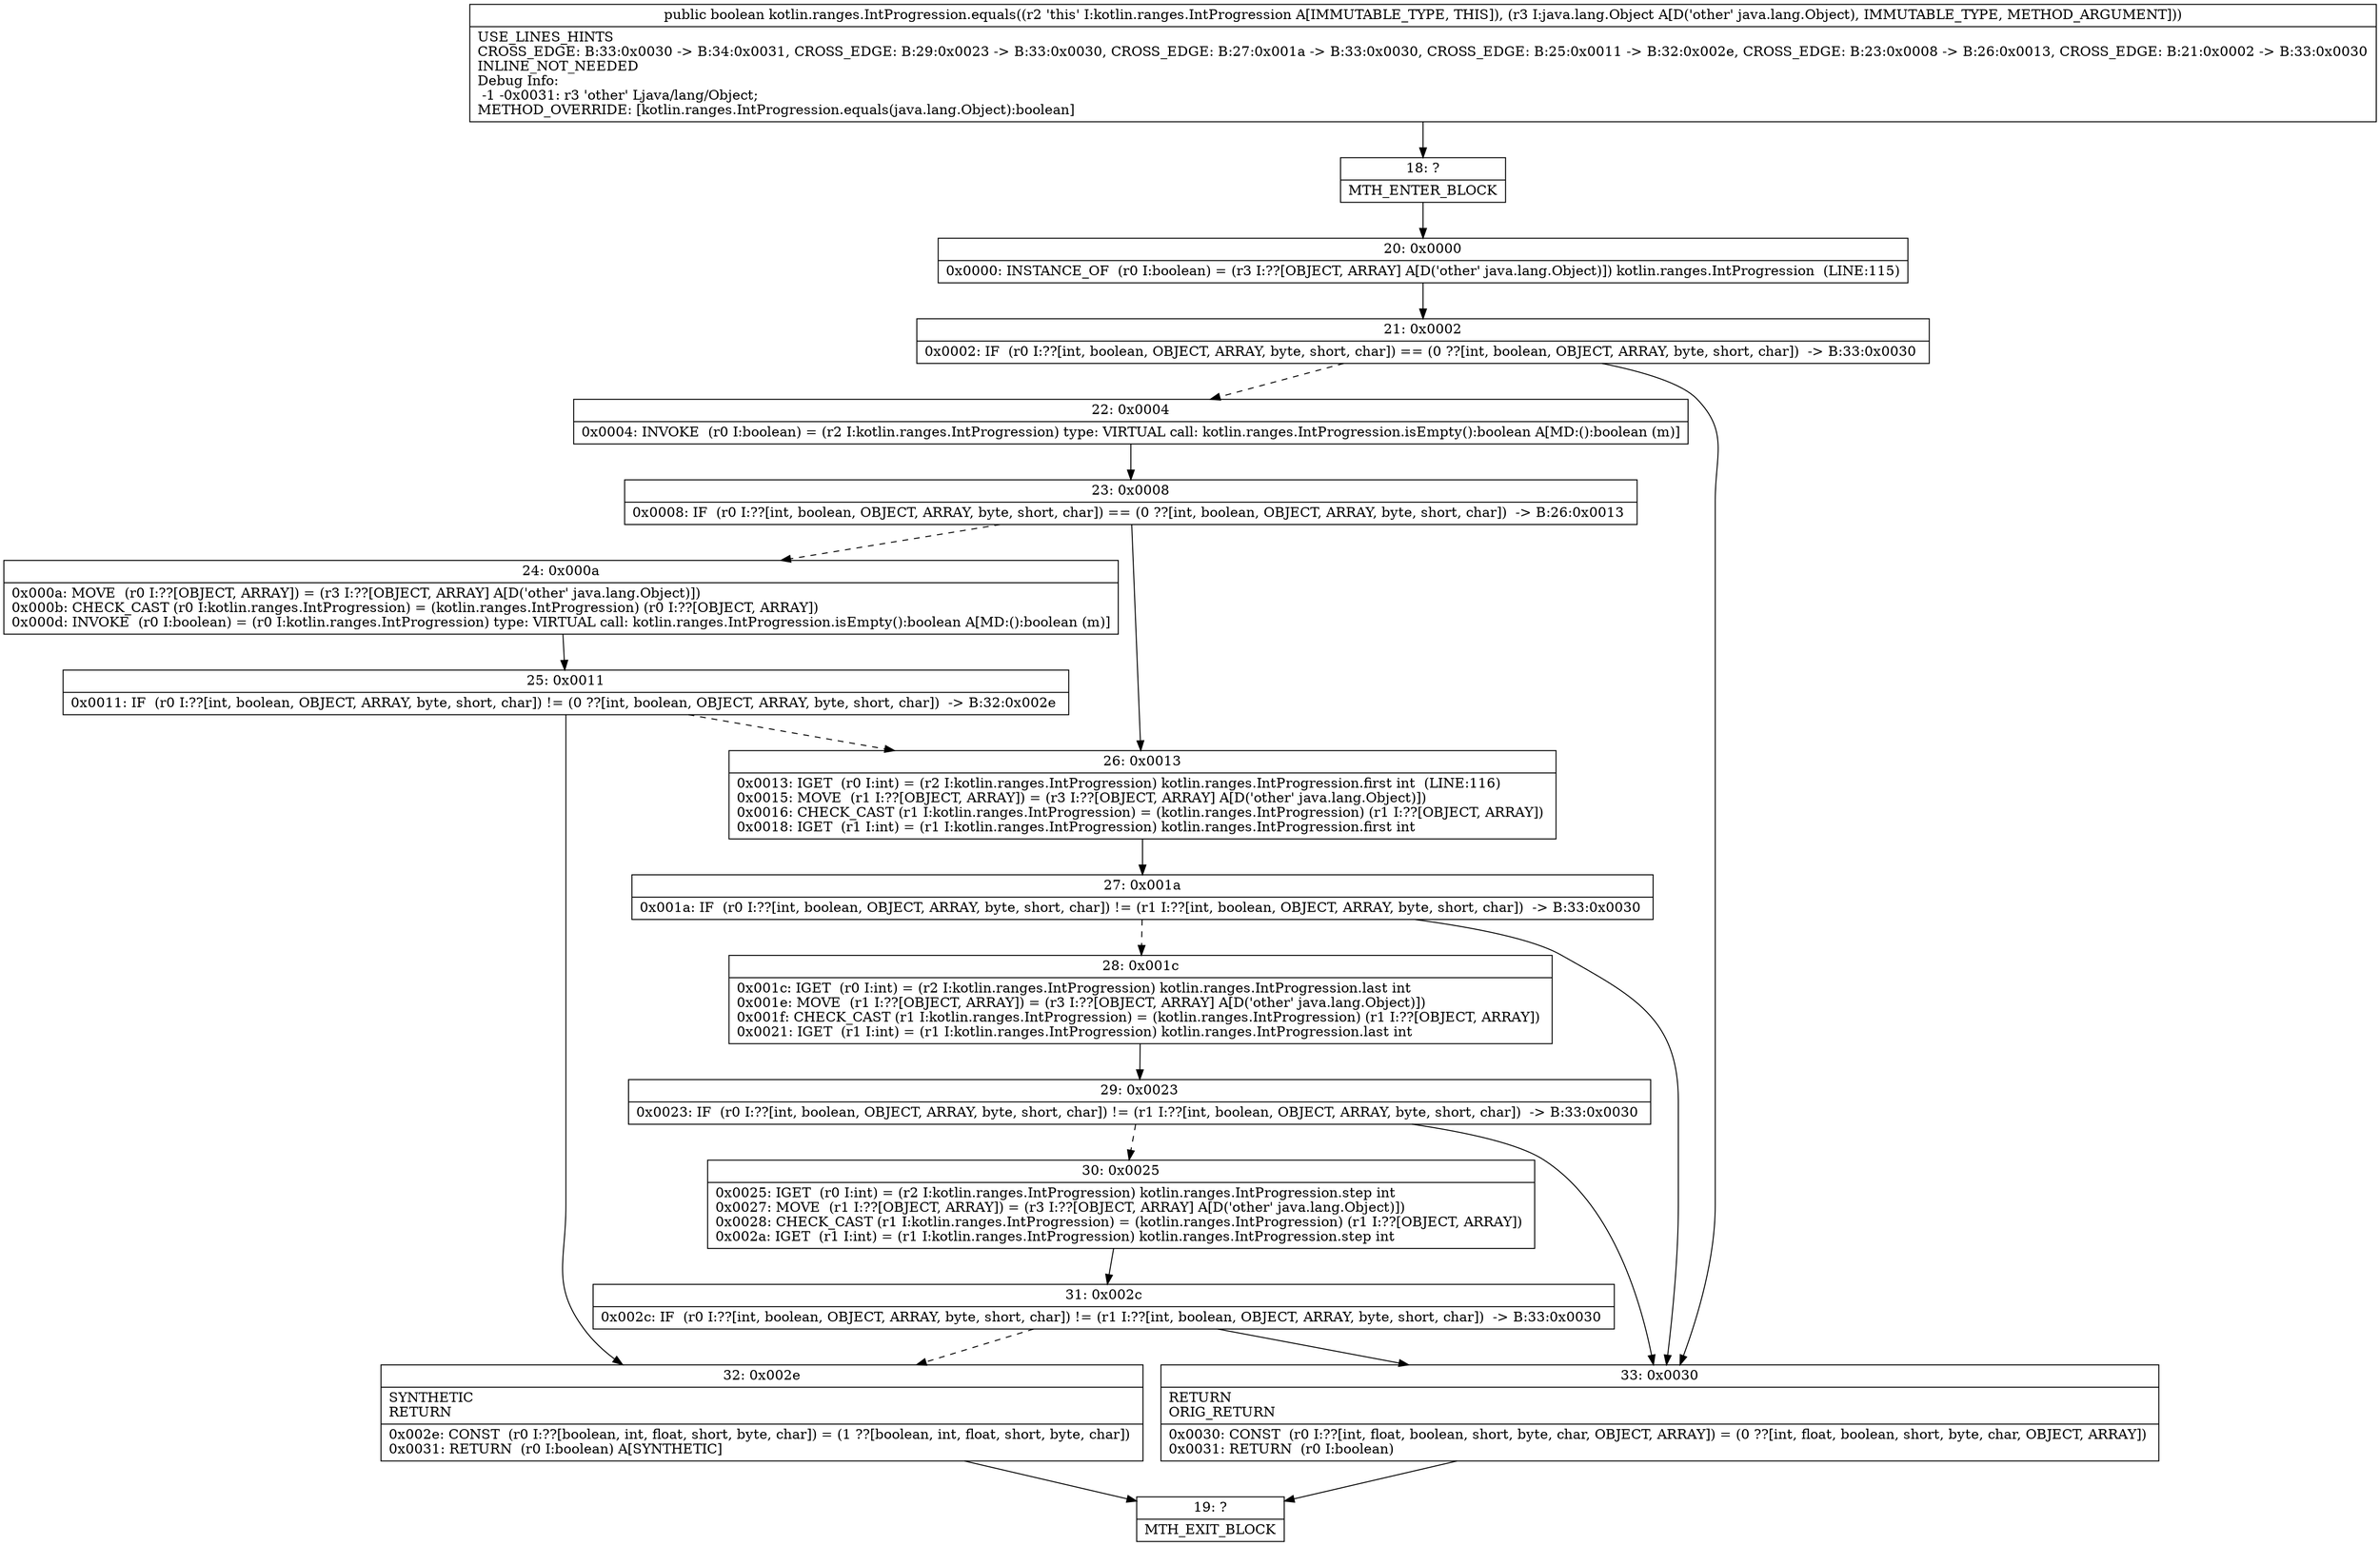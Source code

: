 digraph "CFG forkotlin.ranges.IntProgression.equals(Ljava\/lang\/Object;)Z" {
Node_18 [shape=record,label="{18\:\ ?|MTH_ENTER_BLOCK\l}"];
Node_20 [shape=record,label="{20\:\ 0x0000|0x0000: INSTANCE_OF  (r0 I:boolean) = (r3 I:??[OBJECT, ARRAY] A[D('other' java.lang.Object)]) kotlin.ranges.IntProgression  (LINE:115)\l}"];
Node_21 [shape=record,label="{21\:\ 0x0002|0x0002: IF  (r0 I:??[int, boolean, OBJECT, ARRAY, byte, short, char]) == (0 ??[int, boolean, OBJECT, ARRAY, byte, short, char])  \-\> B:33:0x0030 \l}"];
Node_22 [shape=record,label="{22\:\ 0x0004|0x0004: INVOKE  (r0 I:boolean) = (r2 I:kotlin.ranges.IntProgression) type: VIRTUAL call: kotlin.ranges.IntProgression.isEmpty():boolean A[MD:():boolean (m)]\l}"];
Node_23 [shape=record,label="{23\:\ 0x0008|0x0008: IF  (r0 I:??[int, boolean, OBJECT, ARRAY, byte, short, char]) == (0 ??[int, boolean, OBJECT, ARRAY, byte, short, char])  \-\> B:26:0x0013 \l}"];
Node_24 [shape=record,label="{24\:\ 0x000a|0x000a: MOVE  (r0 I:??[OBJECT, ARRAY]) = (r3 I:??[OBJECT, ARRAY] A[D('other' java.lang.Object)]) \l0x000b: CHECK_CAST (r0 I:kotlin.ranges.IntProgression) = (kotlin.ranges.IntProgression) (r0 I:??[OBJECT, ARRAY]) \l0x000d: INVOKE  (r0 I:boolean) = (r0 I:kotlin.ranges.IntProgression) type: VIRTUAL call: kotlin.ranges.IntProgression.isEmpty():boolean A[MD:():boolean (m)]\l}"];
Node_25 [shape=record,label="{25\:\ 0x0011|0x0011: IF  (r0 I:??[int, boolean, OBJECT, ARRAY, byte, short, char]) != (0 ??[int, boolean, OBJECT, ARRAY, byte, short, char])  \-\> B:32:0x002e \l}"];
Node_32 [shape=record,label="{32\:\ 0x002e|SYNTHETIC\lRETURN\l|0x002e: CONST  (r0 I:??[boolean, int, float, short, byte, char]) = (1 ??[boolean, int, float, short, byte, char]) \l0x0031: RETURN  (r0 I:boolean) A[SYNTHETIC]\l}"];
Node_19 [shape=record,label="{19\:\ ?|MTH_EXIT_BLOCK\l}"];
Node_26 [shape=record,label="{26\:\ 0x0013|0x0013: IGET  (r0 I:int) = (r2 I:kotlin.ranges.IntProgression) kotlin.ranges.IntProgression.first int  (LINE:116)\l0x0015: MOVE  (r1 I:??[OBJECT, ARRAY]) = (r3 I:??[OBJECT, ARRAY] A[D('other' java.lang.Object)]) \l0x0016: CHECK_CAST (r1 I:kotlin.ranges.IntProgression) = (kotlin.ranges.IntProgression) (r1 I:??[OBJECT, ARRAY]) \l0x0018: IGET  (r1 I:int) = (r1 I:kotlin.ranges.IntProgression) kotlin.ranges.IntProgression.first int \l}"];
Node_27 [shape=record,label="{27\:\ 0x001a|0x001a: IF  (r0 I:??[int, boolean, OBJECT, ARRAY, byte, short, char]) != (r1 I:??[int, boolean, OBJECT, ARRAY, byte, short, char])  \-\> B:33:0x0030 \l}"];
Node_28 [shape=record,label="{28\:\ 0x001c|0x001c: IGET  (r0 I:int) = (r2 I:kotlin.ranges.IntProgression) kotlin.ranges.IntProgression.last int \l0x001e: MOVE  (r1 I:??[OBJECT, ARRAY]) = (r3 I:??[OBJECT, ARRAY] A[D('other' java.lang.Object)]) \l0x001f: CHECK_CAST (r1 I:kotlin.ranges.IntProgression) = (kotlin.ranges.IntProgression) (r1 I:??[OBJECT, ARRAY]) \l0x0021: IGET  (r1 I:int) = (r1 I:kotlin.ranges.IntProgression) kotlin.ranges.IntProgression.last int \l}"];
Node_29 [shape=record,label="{29\:\ 0x0023|0x0023: IF  (r0 I:??[int, boolean, OBJECT, ARRAY, byte, short, char]) != (r1 I:??[int, boolean, OBJECT, ARRAY, byte, short, char])  \-\> B:33:0x0030 \l}"];
Node_30 [shape=record,label="{30\:\ 0x0025|0x0025: IGET  (r0 I:int) = (r2 I:kotlin.ranges.IntProgression) kotlin.ranges.IntProgression.step int \l0x0027: MOVE  (r1 I:??[OBJECT, ARRAY]) = (r3 I:??[OBJECT, ARRAY] A[D('other' java.lang.Object)]) \l0x0028: CHECK_CAST (r1 I:kotlin.ranges.IntProgression) = (kotlin.ranges.IntProgression) (r1 I:??[OBJECT, ARRAY]) \l0x002a: IGET  (r1 I:int) = (r1 I:kotlin.ranges.IntProgression) kotlin.ranges.IntProgression.step int \l}"];
Node_31 [shape=record,label="{31\:\ 0x002c|0x002c: IF  (r0 I:??[int, boolean, OBJECT, ARRAY, byte, short, char]) != (r1 I:??[int, boolean, OBJECT, ARRAY, byte, short, char])  \-\> B:33:0x0030 \l}"];
Node_33 [shape=record,label="{33\:\ 0x0030|RETURN\lORIG_RETURN\l|0x0030: CONST  (r0 I:??[int, float, boolean, short, byte, char, OBJECT, ARRAY]) = (0 ??[int, float, boolean, short, byte, char, OBJECT, ARRAY]) \l0x0031: RETURN  (r0 I:boolean) \l}"];
MethodNode[shape=record,label="{public boolean kotlin.ranges.IntProgression.equals((r2 'this' I:kotlin.ranges.IntProgression A[IMMUTABLE_TYPE, THIS]), (r3 I:java.lang.Object A[D('other' java.lang.Object), IMMUTABLE_TYPE, METHOD_ARGUMENT]))  | USE_LINES_HINTS\lCROSS_EDGE: B:33:0x0030 \-\> B:34:0x0031, CROSS_EDGE: B:29:0x0023 \-\> B:33:0x0030, CROSS_EDGE: B:27:0x001a \-\> B:33:0x0030, CROSS_EDGE: B:25:0x0011 \-\> B:32:0x002e, CROSS_EDGE: B:23:0x0008 \-\> B:26:0x0013, CROSS_EDGE: B:21:0x0002 \-\> B:33:0x0030\lINLINE_NOT_NEEDED\lDebug Info:\l  \-1 \-0x0031: r3 'other' Ljava\/lang\/Object;\lMETHOD_OVERRIDE: [kotlin.ranges.IntProgression.equals(java.lang.Object):boolean]\l}"];
MethodNode -> Node_18;Node_18 -> Node_20;
Node_20 -> Node_21;
Node_21 -> Node_22[style=dashed];
Node_21 -> Node_33;
Node_22 -> Node_23;
Node_23 -> Node_24[style=dashed];
Node_23 -> Node_26;
Node_24 -> Node_25;
Node_25 -> Node_26[style=dashed];
Node_25 -> Node_32;
Node_32 -> Node_19;
Node_26 -> Node_27;
Node_27 -> Node_28[style=dashed];
Node_27 -> Node_33;
Node_28 -> Node_29;
Node_29 -> Node_30[style=dashed];
Node_29 -> Node_33;
Node_30 -> Node_31;
Node_31 -> Node_32[style=dashed];
Node_31 -> Node_33;
Node_33 -> Node_19;
}

